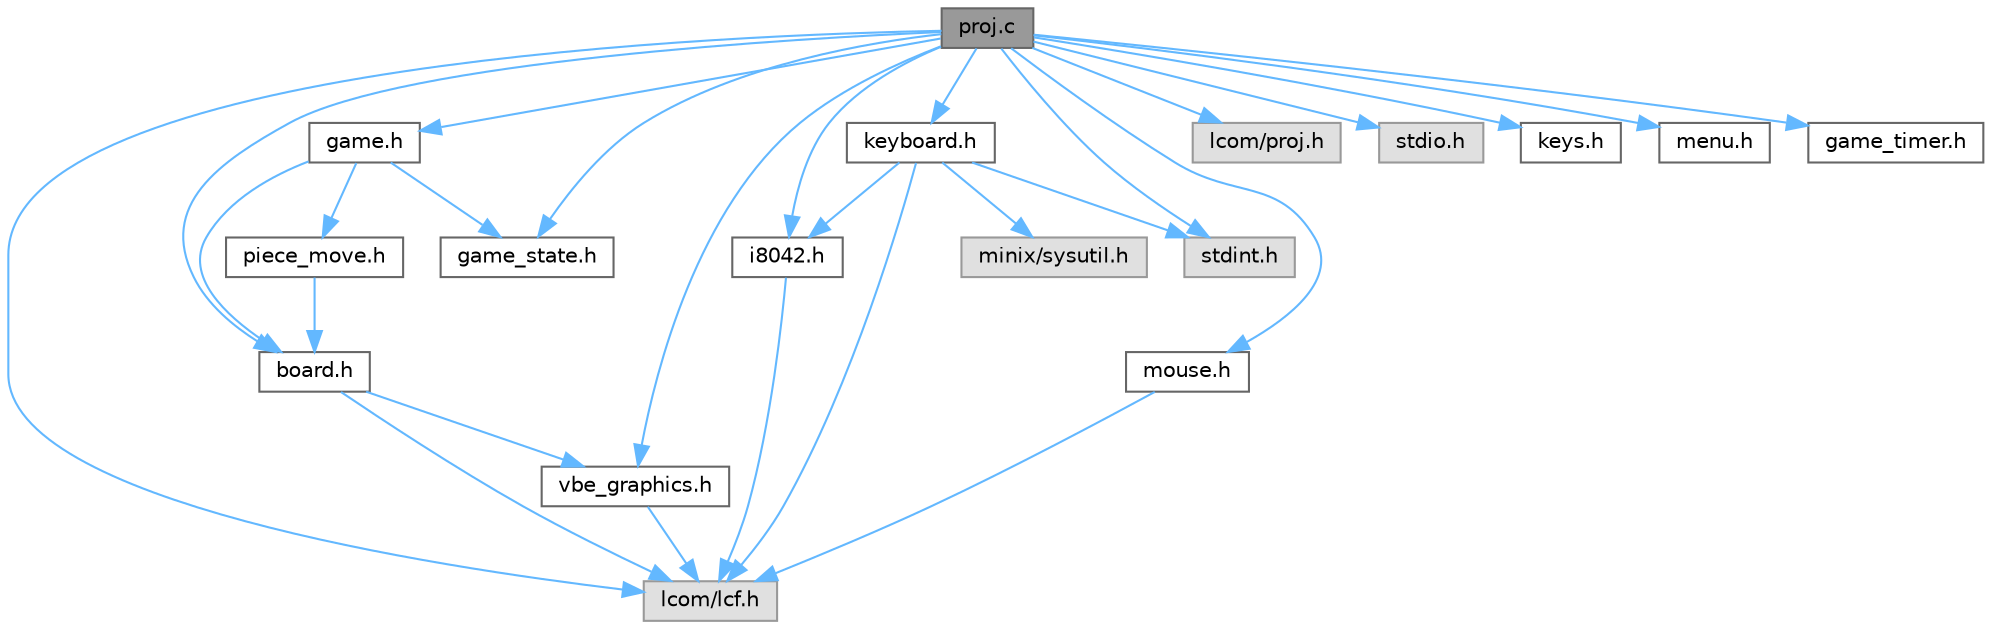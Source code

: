 digraph "proj.c"
{
 // LATEX_PDF_SIZE
  bgcolor="transparent";
  edge [fontname=Helvetica,fontsize=10,labelfontname=Helvetica,labelfontsize=10];
  node [fontname=Helvetica,fontsize=10,shape=box,height=0.2,width=0.4];
  Node1 [label="proj.c",height=0.2,width=0.4,color="gray40", fillcolor="grey60", style="filled", fontcolor="black",tooltip=" "];
  Node1 -> Node2 [color="steelblue1",style="solid"];
  Node2 [label="lcom/lcf.h",height=0.2,width=0.4,color="grey60", fillcolor="#E0E0E0", style="filled",tooltip=" "];
  Node1 -> Node3 [color="steelblue1",style="solid"];
  Node3 [label="lcom/proj.h",height=0.2,width=0.4,color="grey60", fillcolor="#E0E0E0", style="filled",tooltip=" "];
  Node1 -> Node4 [color="steelblue1",style="solid"];
  Node4 [label="stdint.h",height=0.2,width=0.4,color="grey60", fillcolor="#E0E0E0", style="filled",tooltip=" "];
  Node1 -> Node5 [color="steelblue1",style="solid"];
  Node5 [label="stdio.h",height=0.2,width=0.4,color="grey60", fillcolor="#E0E0E0", style="filled",tooltip=" "];
  Node1 -> Node6 [color="steelblue1",style="solid"];
  Node6 [label="board.h",height=0.2,width=0.4,color="grey40", fillcolor="white", style="filled",URL="$board_8h.html",tooltip=" "];
  Node6 -> Node2 [color="steelblue1",style="solid"];
  Node6 -> Node7 [color="steelblue1",style="solid"];
  Node7 [label="vbe_graphics.h",height=0.2,width=0.4,color="grey40", fillcolor="white", style="filled",URL="$vbe__graphics_8h.html",tooltip=" "];
  Node7 -> Node2 [color="steelblue1",style="solid"];
  Node1 -> Node8 [color="steelblue1",style="solid"];
  Node8 [label="game.h",height=0.2,width=0.4,color="grey40", fillcolor="white", style="filled",URL="$game_8h.html",tooltip=" "];
  Node8 -> Node9 [color="steelblue1",style="solid"];
  Node9 [label="game_state.h",height=0.2,width=0.4,color="grey40", fillcolor="white", style="filled",URL="$game__state_8h.html",tooltip=" "];
  Node8 -> Node6 [color="steelblue1",style="solid"];
  Node8 -> Node10 [color="steelblue1",style="solid"];
  Node10 [label="piece_move.h",height=0.2,width=0.4,color="grey40", fillcolor="white", style="filled",URL="$piece__move_8h.html",tooltip=" "];
  Node10 -> Node6 [color="steelblue1",style="solid"];
  Node1 -> Node9 [color="steelblue1",style="solid"];
  Node1 -> Node11 [color="steelblue1",style="solid"];
  Node11 [label="i8042.h",height=0.2,width=0.4,color="grey40", fillcolor="white", style="filled",URL="$i8042_8h.html",tooltip=" "];
  Node11 -> Node2 [color="steelblue1",style="solid"];
  Node1 -> Node12 [color="steelblue1",style="solid"];
  Node12 [label="keyboard.h",height=0.2,width=0.4,color="grey40", fillcolor="white", style="filled",URL="$keyboard_8h.html",tooltip=" "];
  Node12 -> Node2 [color="steelblue1",style="solid"];
  Node12 -> Node13 [color="steelblue1",style="solid"];
  Node13 [label="minix/sysutil.h",height=0.2,width=0.4,color="grey60", fillcolor="#E0E0E0", style="filled",tooltip=" "];
  Node12 -> Node4 [color="steelblue1",style="solid"];
  Node12 -> Node11 [color="steelblue1",style="solid"];
  Node1 -> Node14 [color="steelblue1",style="solid"];
  Node14 [label="keys.h",height=0.2,width=0.4,color="grey40", fillcolor="white", style="filled",URL="$keys_8h.html",tooltip=" "];
  Node1 -> Node15 [color="steelblue1",style="solid"];
  Node15 [label="menu.h",height=0.2,width=0.4,color="grey40", fillcolor="white", style="filled",URL="$menu_8h.html",tooltip=" "];
  Node1 -> Node16 [color="steelblue1",style="solid"];
  Node16 [label="mouse.h",height=0.2,width=0.4,color="grey40", fillcolor="white", style="filled",URL="$mouse_8h.html",tooltip=" "];
  Node16 -> Node2 [color="steelblue1",style="solid"];
  Node1 -> Node7 [color="steelblue1",style="solid"];
  Node1 -> Node17 [color="steelblue1",style="solid"];
  Node17 [label="game_timer.h",height=0.2,width=0.4,color="grey40", fillcolor="white", style="filled",URL="$game__timer_8h.html",tooltip=" "];
}
